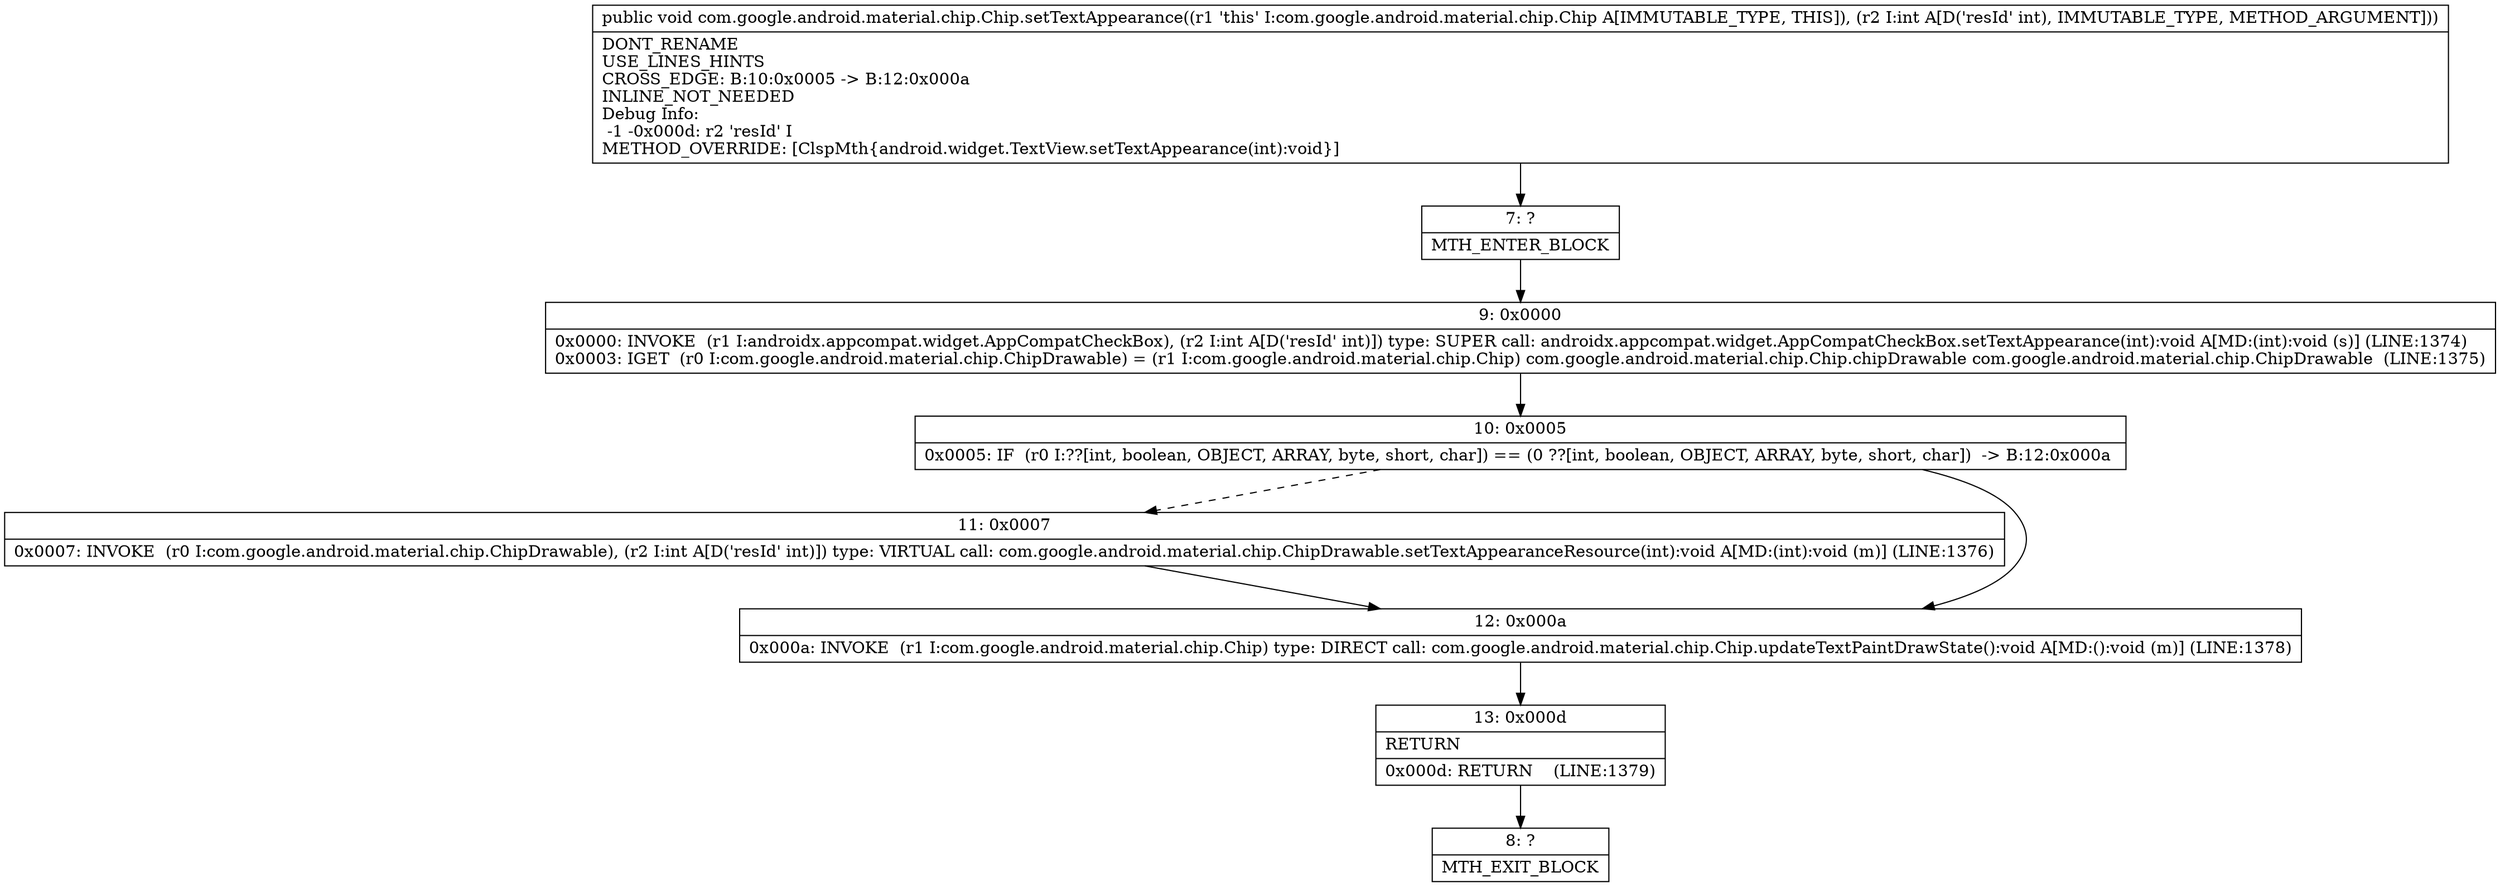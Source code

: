 digraph "CFG forcom.google.android.material.chip.Chip.setTextAppearance(I)V" {
Node_7 [shape=record,label="{7\:\ ?|MTH_ENTER_BLOCK\l}"];
Node_9 [shape=record,label="{9\:\ 0x0000|0x0000: INVOKE  (r1 I:androidx.appcompat.widget.AppCompatCheckBox), (r2 I:int A[D('resId' int)]) type: SUPER call: androidx.appcompat.widget.AppCompatCheckBox.setTextAppearance(int):void A[MD:(int):void (s)] (LINE:1374)\l0x0003: IGET  (r0 I:com.google.android.material.chip.ChipDrawable) = (r1 I:com.google.android.material.chip.Chip) com.google.android.material.chip.Chip.chipDrawable com.google.android.material.chip.ChipDrawable  (LINE:1375)\l}"];
Node_10 [shape=record,label="{10\:\ 0x0005|0x0005: IF  (r0 I:??[int, boolean, OBJECT, ARRAY, byte, short, char]) == (0 ??[int, boolean, OBJECT, ARRAY, byte, short, char])  \-\> B:12:0x000a \l}"];
Node_11 [shape=record,label="{11\:\ 0x0007|0x0007: INVOKE  (r0 I:com.google.android.material.chip.ChipDrawable), (r2 I:int A[D('resId' int)]) type: VIRTUAL call: com.google.android.material.chip.ChipDrawable.setTextAppearanceResource(int):void A[MD:(int):void (m)] (LINE:1376)\l}"];
Node_12 [shape=record,label="{12\:\ 0x000a|0x000a: INVOKE  (r1 I:com.google.android.material.chip.Chip) type: DIRECT call: com.google.android.material.chip.Chip.updateTextPaintDrawState():void A[MD:():void (m)] (LINE:1378)\l}"];
Node_13 [shape=record,label="{13\:\ 0x000d|RETURN\l|0x000d: RETURN    (LINE:1379)\l}"];
Node_8 [shape=record,label="{8\:\ ?|MTH_EXIT_BLOCK\l}"];
MethodNode[shape=record,label="{public void com.google.android.material.chip.Chip.setTextAppearance((r1 'this' I:com.google.android.material.chip.Chip A[IMMUTABLE_TYPE, THIS]), (r2 I:int A[D('resId' int), IMMUTABLE_TYPE, METHOD_ARGUMENT]))  | DONT_RENAME\lUSE_LINES_HINTS\lCROSS_EDGE: B:10:0x0005 \-\> B:12:0x000a\lINLINE_NOT_NEEDED\lDebug Info:\l  \-1 \-0x000d: r2 'resId' I\lMETHOD_OVERRIDE: [ClspMth\{android.widget.TextView.setTextAppearance(int):void\}]\l}"];
MethodNode -> Node_7;Node_7 -> Node_9;
Node_9 -> Node_10;
Node_10 -> Node_11[style=dashed];
Node_10 -> Node_12;
Node_11 -> Node_12;
Node_12 -> Node_13;
Node_13 -> Node_8;
}

